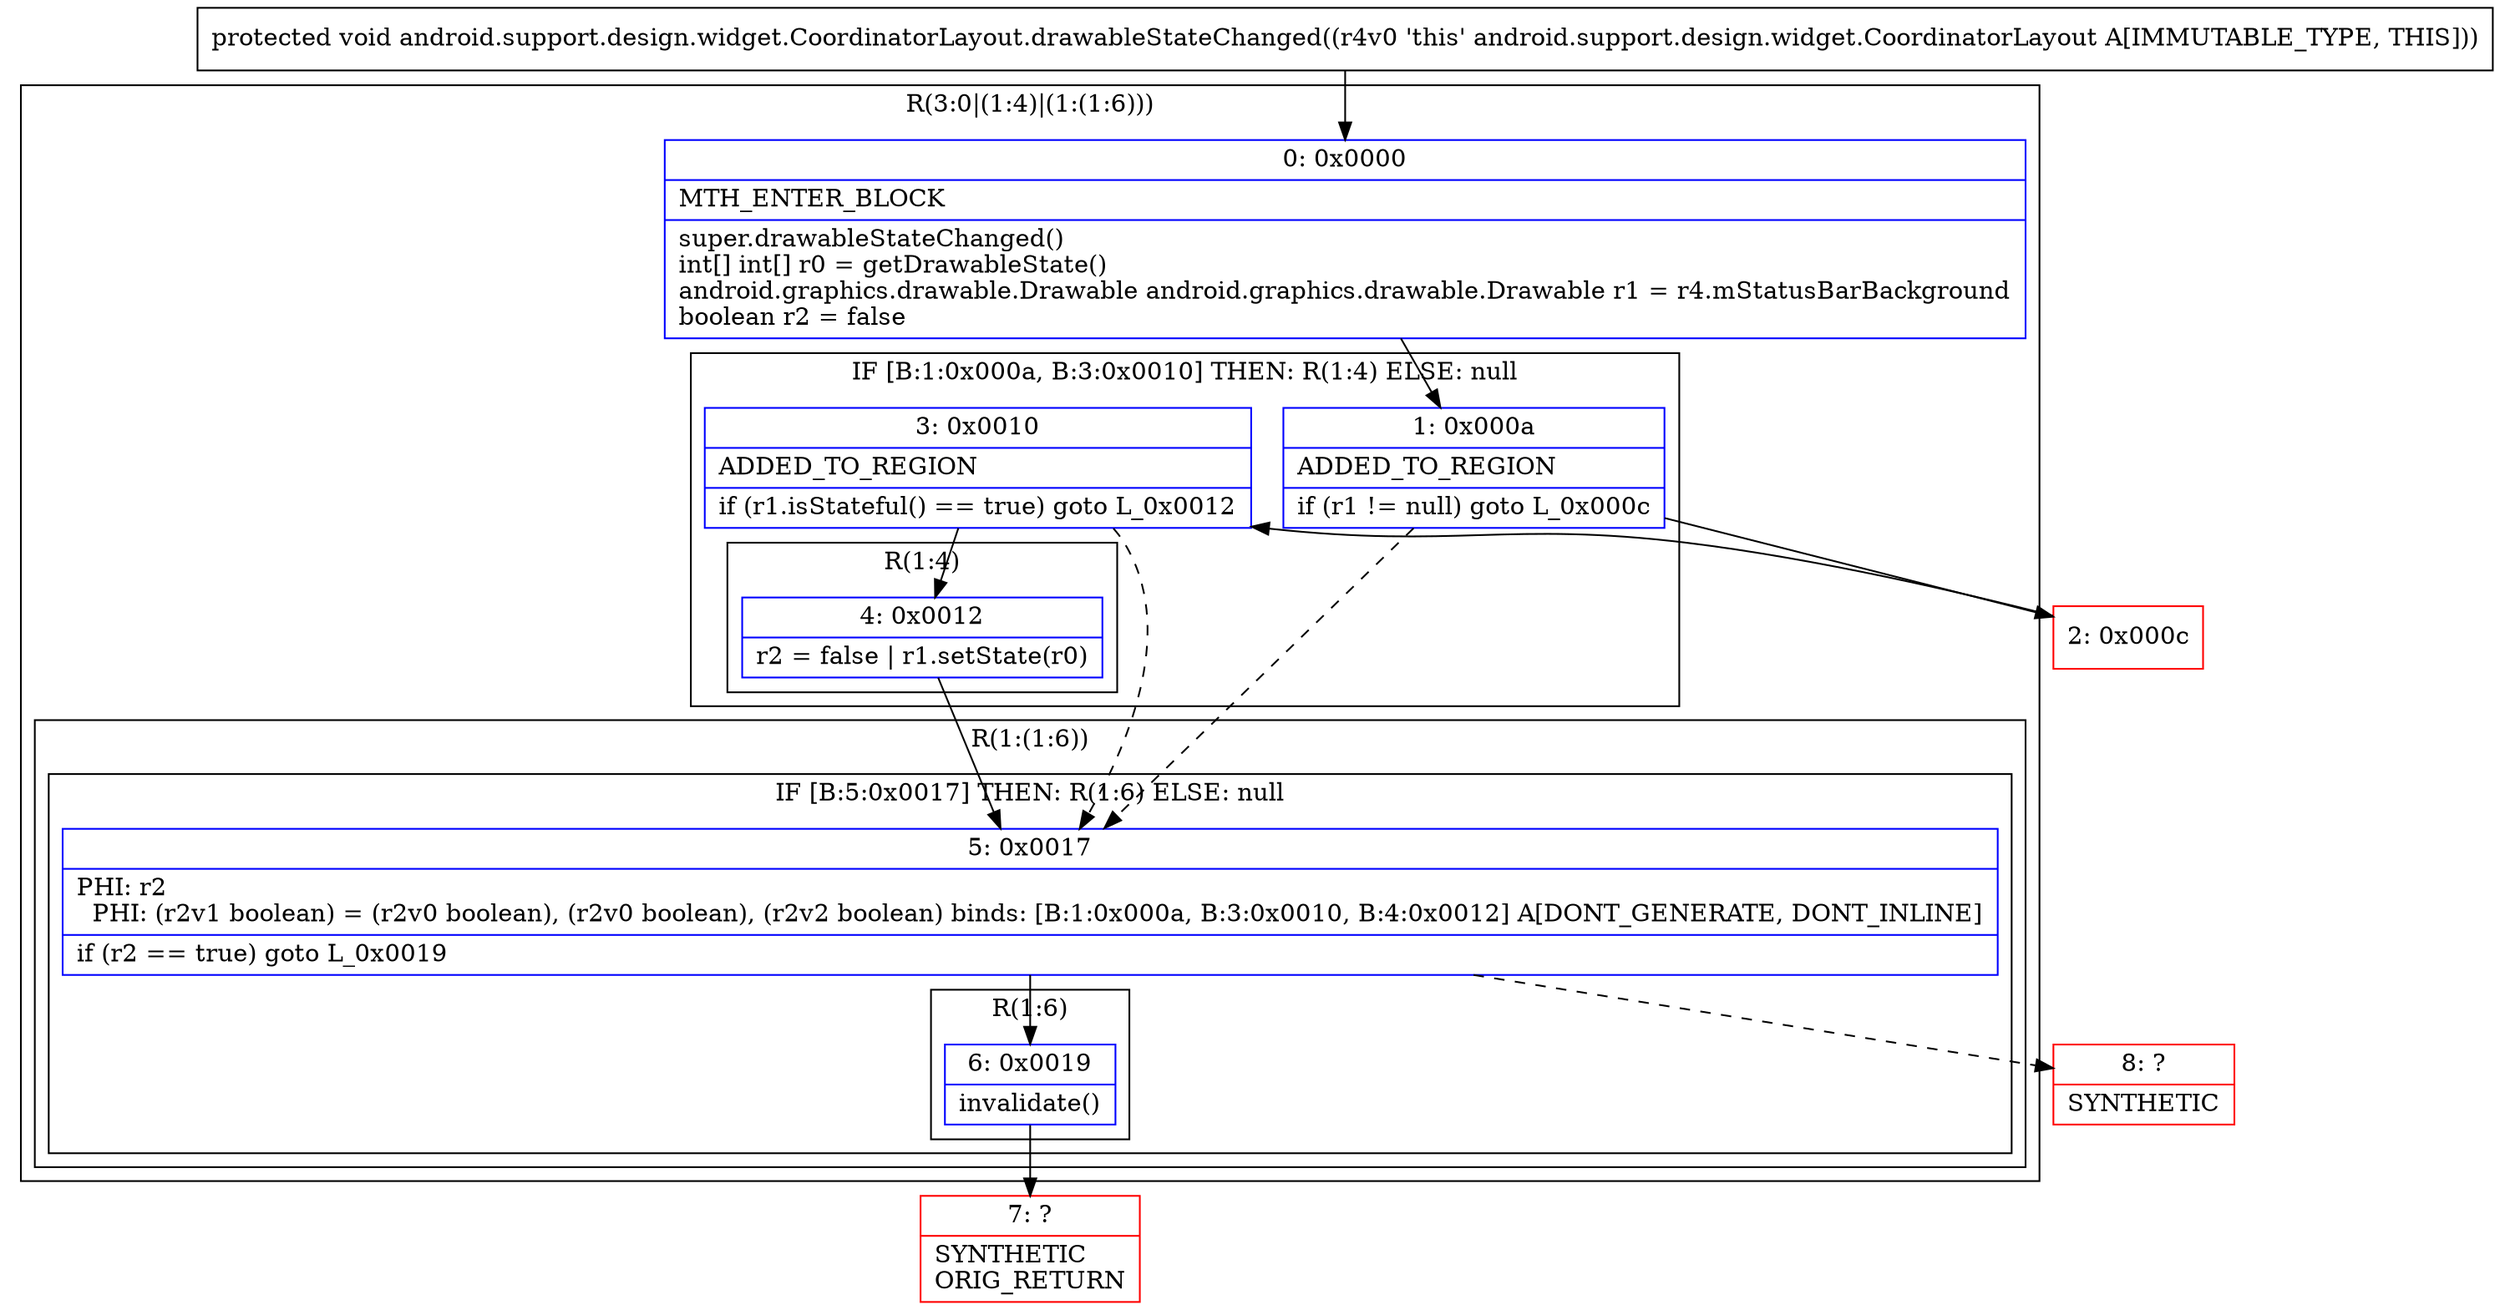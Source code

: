 digraph "CFG forandroid.support.design.widget.CoordinatorLayout.drawableStateChanged()V" {
subgraph cluster_Region_1993448902 {
label = "R(3:0|(1:4)|(1:(1:6)))";
node [shape=record,color=blue];
Node_0 [shape=record,label="{0\:\ 0x0000|MTH_ENTER_BLOCK\l|super.drawableStateChanged()\lint[] int[] r0 = getDrawableState()\landroid.graphics.drawable.Drawable android.graphics.drawable.Drawable r1 = r4.mStatusBarBackground\lboolean r2 = false\l}"];
subgraph cluster_IfRegion_1192925563 {
label = "IF [B:1:0x000a, B:3:0x0010] THEN: R(1:4) ELSE: null";
node [shape=record,color=blue];
Node_1 [shape=record,label="{1\:\ 0x000a|ADDED_TO_REGION\l|if (r1 != null) goto L_0x000c\l}"];
Node_3 [shape=record,label="{3\:\ 0x0010|ADDED_TO_REGION\l|if (r1.isStateful() == true) goto L_0x0012\l}"];
subgraph cluster_Region_966483779 {
label = "R(1:4)";
node [shape=record,color=blue];
Node_4 [shape=record,label="{4\:\ 0x0012|r2 = false \| r1.setState(r0)\l}"];
}
}
subgraph cluster_Region_627709338 {
label = "R(1:(1:6))";
node [shape=record,color=blue];
subgraph cluster_IfRegion_1449033893 {
label = "IF [B:5:0x0017] THEN: R(1:6) ELSE: null";
node [shape=record,color=blue];
Node_5 [shape=record,label="{5\:\ 0x0017|PHI: r2 \l  PHI: (r2v1 boolean) = (r2v0 boolean), (r2v0 boolean), (r2v2 boolean) binds: [B:1:0x000a, B:3:0x0010, B:4:0x0012] A[DONT_GENERATE, DONT_INLINE]\l|if (r2 == true) goto L_0x0019\l}"];
subgraph cluster_Region_1468836919 {
label = "R(1:6)";
node [shape=record,color=blue];
Node_6 [shape=record,label="{6\:\ 0x0019|invalidate()\l}"];
}
}
}
}
Node_2 [shape=record,color=red,label="{2\:\ 0x000c}"];
Node_7 [shape=record,color=red,label="{7\:\ ?|SYNTHETIC\lORIG_RETURN\l}"];
Node_8 [shape=record,color=red,label="{8\:\ ?|SYNTHETIC\l}"];
MethodNode[shape=record,label="{protected void android.support.design.widget.CoordinatorLayout.drawableStateChanged((r4v0 'this' android.support.design.widget.CoordinatorLayout A[IMMUTABLE_TYPE, THIS])) }"];
MethodNode -> Node_0;
Node_0 -> Node_1;
Node_1 -> Node_2;
Node_1 -> Node_5[style=dashed];
Node_3 -> Node_4;
Node_3 -> Node_5[style=dashed];
Node_4 -> Node_5;
Node_5 -> Node_6;
Node_5 -> Node_8[style=dashed];
Node_6 -> Node_7;
Node_2 -> Node_3;
}

